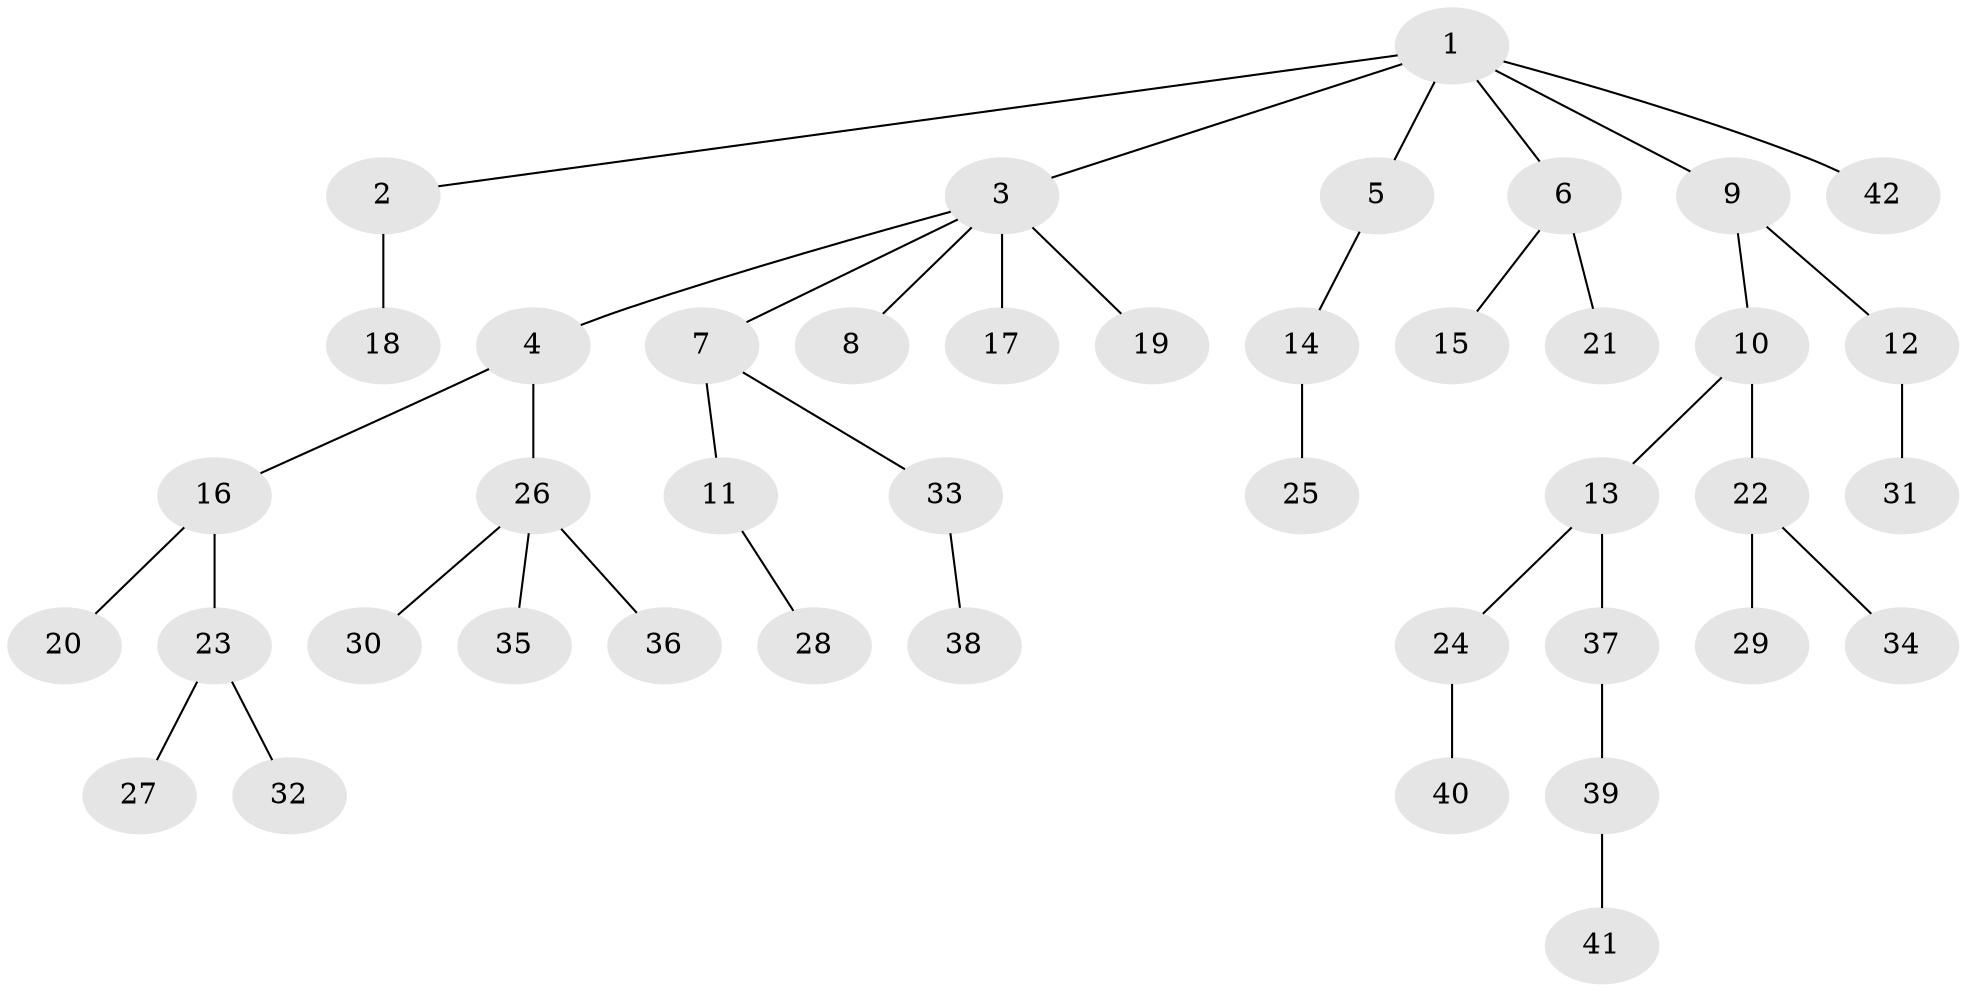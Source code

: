 // original degree distribution, {6: 0.012345679012345678, 2: 0.2222222222222222, 8: 0.012345679012345678, 7: 0.012345679012345678, 3: 0.1728395061728395, 4: 0.06172839506172839, 1: 0.5061728395061729}
// Generated by graph-tools (version 1.1) at 2025/36/03/09/25 02:36:43]
// undirected, 42 vertices, 41 edges
graph export_dot {
graph [start="1"]
  node [color=gray90,style=filled];
  1;
  2;
  3;
  4;
  5;
  6;
  7;
  8;
  9;
  10;
  11;
  12;
  13;
  14;
  15;
  16;
  17;
  18;
  19;
  20;
  21;
  22;
  23;
  24;
  25;
  26;
  27;
  28;
  29;
  30;
  31;
  32;
  33;
  34;
  35;
  36;
  37;
  38;
  39;
  40;
  41;
  42;
  1 -- 2 [weight=1.0];
  1 -- 3 [weight=1.0];
  1 -- 5 [weight=1.0];
  1 -- 6 [weight=1.0];
  1 -- 9 [weight=1.0];
  1 -- 42 [weight=1.0];
  2 -- 18 [weight=2.0];
  3 -- 4 [weight=1.0];
  3 -- 7 [weight=1.0];
  3 -- 8 [weight=1.0];
  3 -- 17 [weight=2.0];
  3 -- 19 [weight=1.0];
  4 -- 16 [weight=1.0];
  4 -- 26 [weight=4.0];
  5 -- 14 [weight=1.0];
  6 -- 15 [weight=1.0];
  6 -- 21 [weight=2.0];
  7 -- 11 [weight=1.0];
  7 -- 33 [weight=1.0];
  9 -- 10 [weight=1.0];
  9 -- 12 [weight=1.0];
  10 -- 13 [weight=1.0];
  10 -- 22 [weight=1.0];
  11 -- 28 [weight=1.0];
  12 -- 31 [weight=1.0];
  13 -- 24 [weight=1.0];
  13 -- 37 [weight=1.0];
  14 -- 25 [weight=1.0];
  16 -- 20 [weight=1.0];
  16 -- 23 [weight=1.0];
  22 -- 29 [weight=2.0];
  22 -- 34 [weight=1.0];
  23 -- 27 [weight=1.0];
  23 -- 32 [weight=1.0];
  24 -- 40 [weight=1.0];
  26 -- 30 [weight=1.0];
  26 -- 35 [weight=1.0];
  26 -- 36 [weight=1.0];
  33 -- 38 [weight=1.0];
  37 -- 39 [weight=1.0];
  39 -- 41 [weight=1.0];
}
